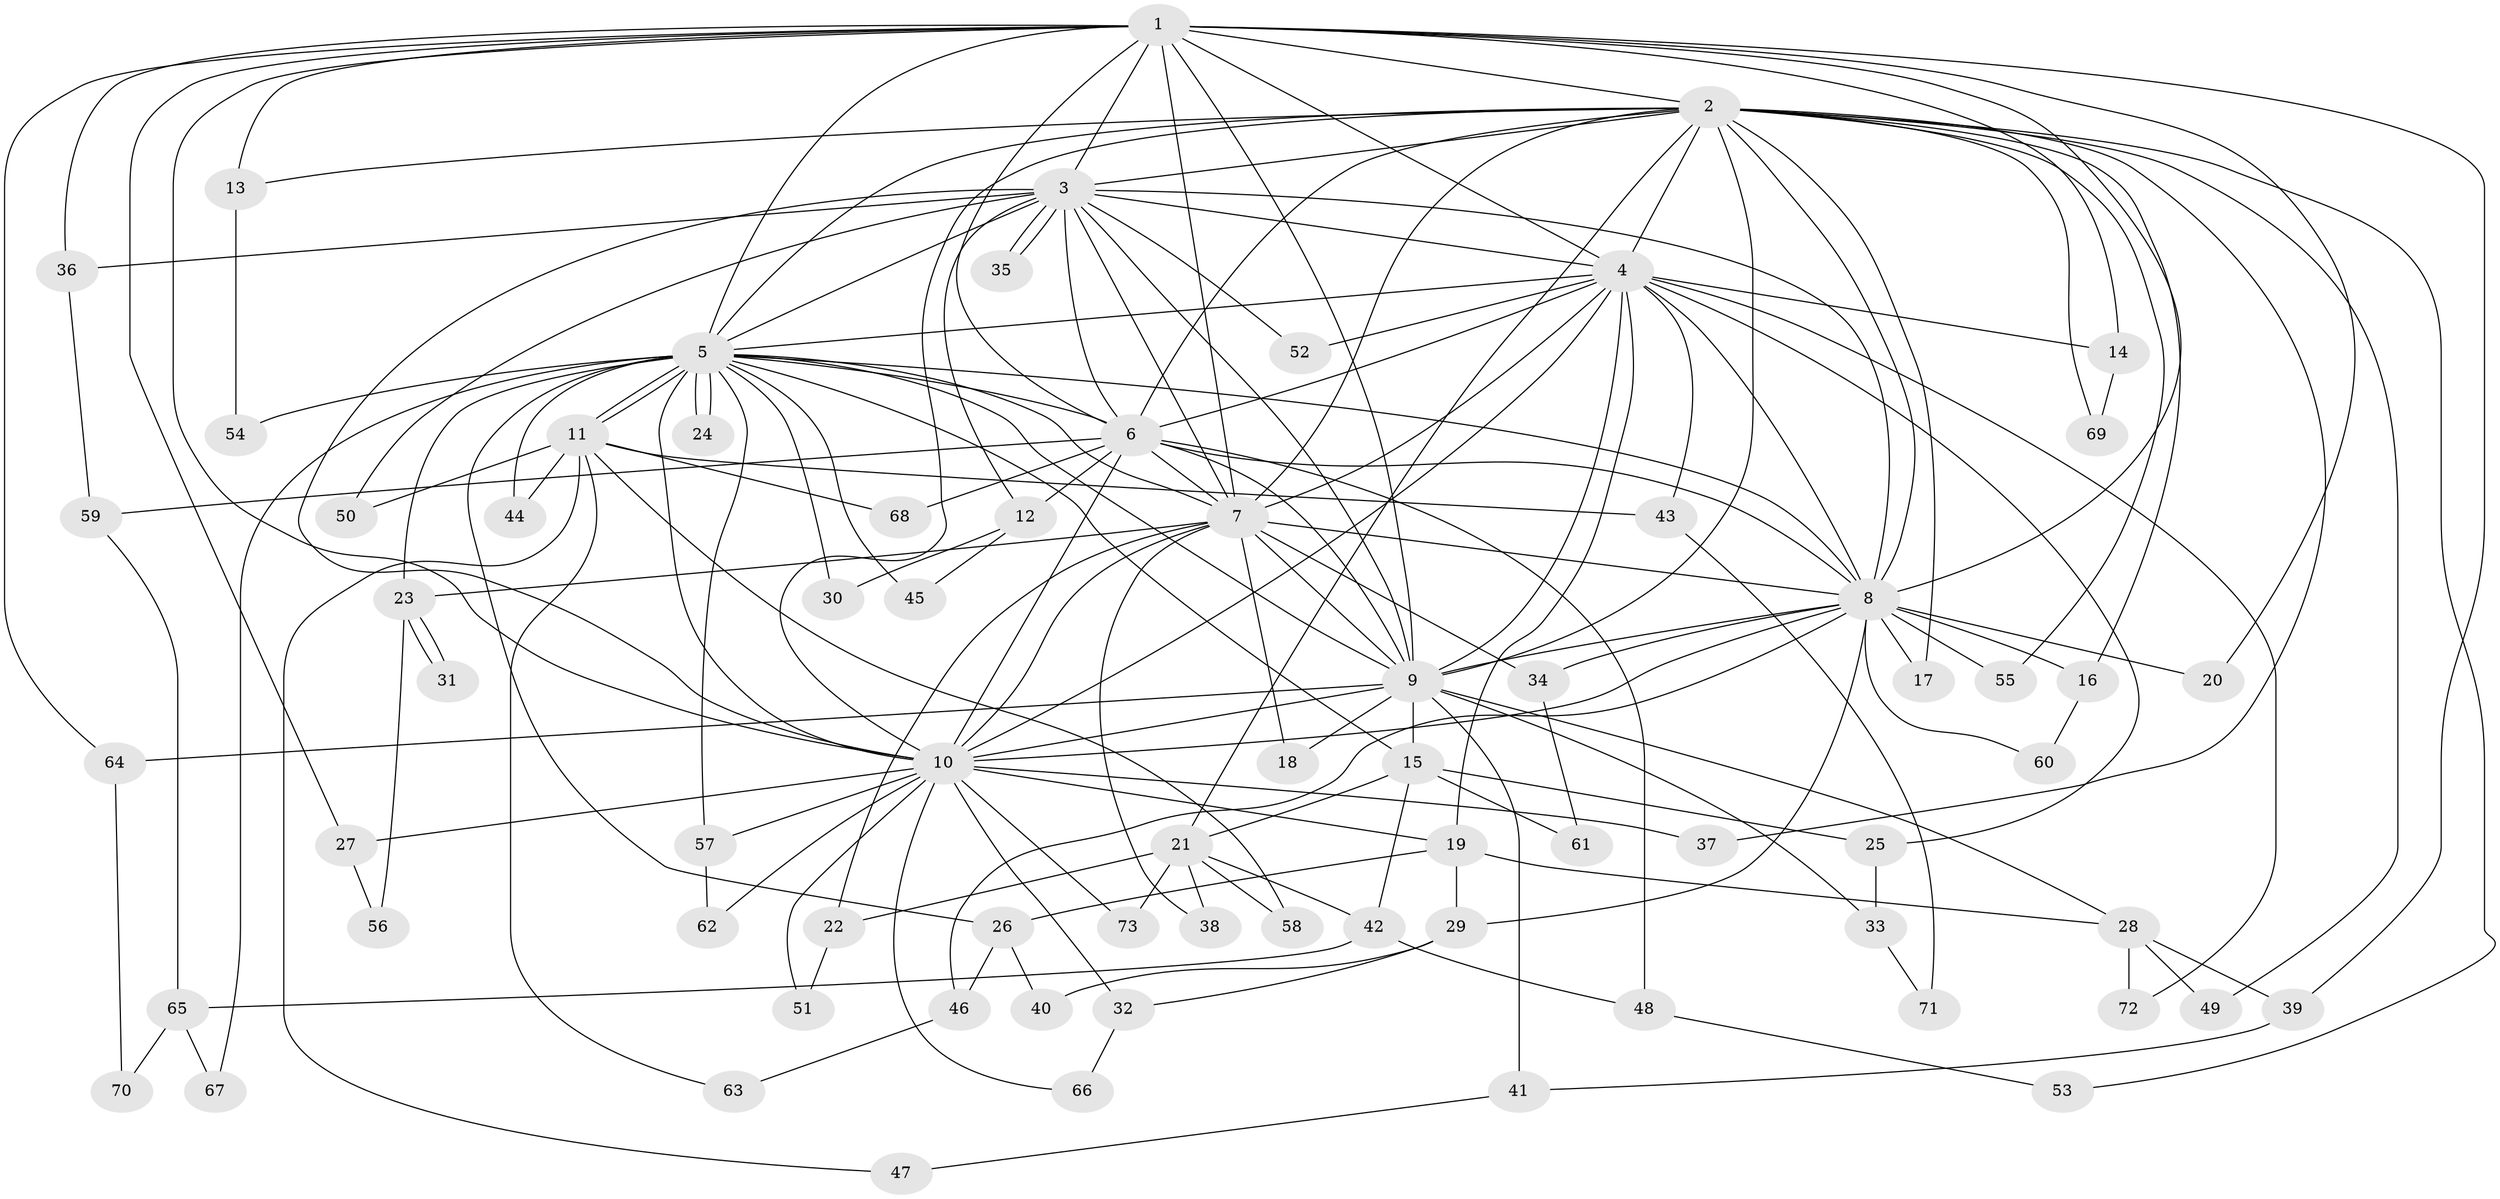 // coarse degree distribution, {11: 0.046511627906976744, 15: 0.023255813953488372, 21: 0.023255813953488372, 20: 0.023255813953488372, 10: 0.023255813953488372, 9: 0.023255813953488372, 4: 0.13953488372093023, 3: 0.20930232558139536, 2: 0.37209302325581395, 6: 0.023255813953488372, 5: 0.06976744186046512, 1: 0.023255813953488372}
// Generated by graph-tools (version 1.1) at 2025/17/03/04/25 18:17:48]
// undirected, 73 vertices, 171 edges
graph export_dot {
graph [start="1"]
  node [color=gray90,style=filled];
  1;
  2;
  3;
  4;
  5;
  6;
  7;
  8;
  9;
  10;
  11;
  12;
  13;
  14;
  15;
  16;
  17;
  18;
  19;
  20;
  21;
  22;
  23;
  24;
  25;
  26;
  27;
  28;
  29;
  30;
  31;
  32;
  33;
  34;
  35;
  36;
  37;
  38;
  39;
  40;
  41;
  42;
  43;
  44;
  45;
  46;
  47;
  48;
  49;
  50;
  51;
  52;
  53;
  54;
  55;
  56;
  57;
  58;
  59;
  60;
  61;
  62;
  63;
  64;
  65;
  66;
  67;
  68;
  69;
  70;
  71;
  72;
  73;
  1 -- 2;
  1 -- 3;
  1 -- 4;
  1 -- 5;
  1 -- 6;
  1 -- 7;
  1 -- 8;
  1 -- 9;
  1 -- 10;
  1 -- 13;
  1 -- 14;
  1 -- 20;
  1 -- 27;
  1 -- 36;
  1 -- 39;
  1 -- 64;
  2 -- 3;
  2 -- 4;
  2 -- 5;
  2 -- 6;
  2 -- 7;
  2 -- 8;
  2 -- 9;
  2 -- 10;
  2 -- 13;
  2 -- 16;
  2 -- 17;
  2 -- 21;
  2 -- 37;
  2 -- 49;
  2 -- 53;
  2 -- 55;
  2 -- 69;
  3 -- 4;
  3 -- 5;
  3 -- 6;
  3 -- 7;
  3 -- 8;
  3 -- 9;
  3 -- 10;
  3 -- 12;
  3 -- 35;
  3 -- 35;
  3 -- 36;
  3 -- 50;
  3 -- 52;
  4 -- 5;
  4 -- 6;
  4 -- 7;
  4 -- 8;
  4 -- 9;
  4 -- 10;
  4 -- 14;
  4 -- 19;
  4 -- 25;
  4 -- 43;
  4 -- 52;
  4 -- 72;
  5 -- 6;
  5 -- 7;
  5 -- 8;
  5 -- 9;
  5 -- 10;
  5 -- 11;
  5 -- 11;
  5 -- 15;
  5 -- 23;
  5 -- 24;
  5 -- 24;
  5 -- 26;
  5 -- 30;
  5 -- 44;
  5 -- 45;
  5 -- 54;
  5 -- 57;
  5 -- 67;
  6 -- 7;
  6 -- 8;
  6 -- 9;
  6 -- 10;
  6 -- 12;
  6 -- 48;
  6 -- 59;
  6 -- 68;
  7 -- 8;
  7 -- 9;
  7 -- 10;
  7 -- 18;
  7 -- 22;
  7 -- 23;
  7 -- 34;
  7 -- 38;
  8 -- 9;
  8 -- 10;
  8 -- 16;
  8 -- 17;
  8 -- 20;
  8 -- 29;
  8 -- 34;
  8 -- 46;
  8 -- 55;
  8 -- 60;
  9 -- 10;
  9 -- 15;
  9 -- 18;
  9 -- 28;
  9 -- 33;
  9 -- 41;
  9 -- 64;
  10 -- 19;
  10 -- 27;
  10 -- 32;
  10 -- 37;
  10 -- 51;
  10 -- 57;
  10 -- 62;
  10 -- 66;
  10 -- 73;
  11 -- 43;
  11 -- 44;
  11 -- 47;
  11 -- 50;
  11 -- 58;
  11 -- 63;
  11 -- 68;
  12 -- 30;
  12 -- 45;
  13 -- 54;
  14 -- 69;
  15 -- 21;
  15 -- 25;
  15 -- 42;
  15 -- 61;
  16 -- 60;
  19 -- 26;
  19 -- 28;
  19 -- 29;
  21 -- 22;
  21 -- 38;
  21 -- 42;
  21 -- 58;
  21 -- 73;
  22 -- 51;
  23 -- 31;
  23 -- 31;
  23 -- 56;
  25 -- 33;
  26 -- 40;
  26 -- 46;
  27 -- 56;
  28 -- 39;
  28 -- 49;
  28 -- 72;
  29 -- 32;
  29 -- 40;
  32 -- 66;
  33 -- 71;
  34 -- 61;
  36 -- 59;
  39 -- 41;
  41 -- 47;
  42 -- 48;
  42 -- 65;
  43 -- 71;
  46 -- 63;
  48 -- 53;
  57 -- 62;
  59 -- 65;
  64 -- 70;
  65 -- 67;
  65 -- 70;
}
